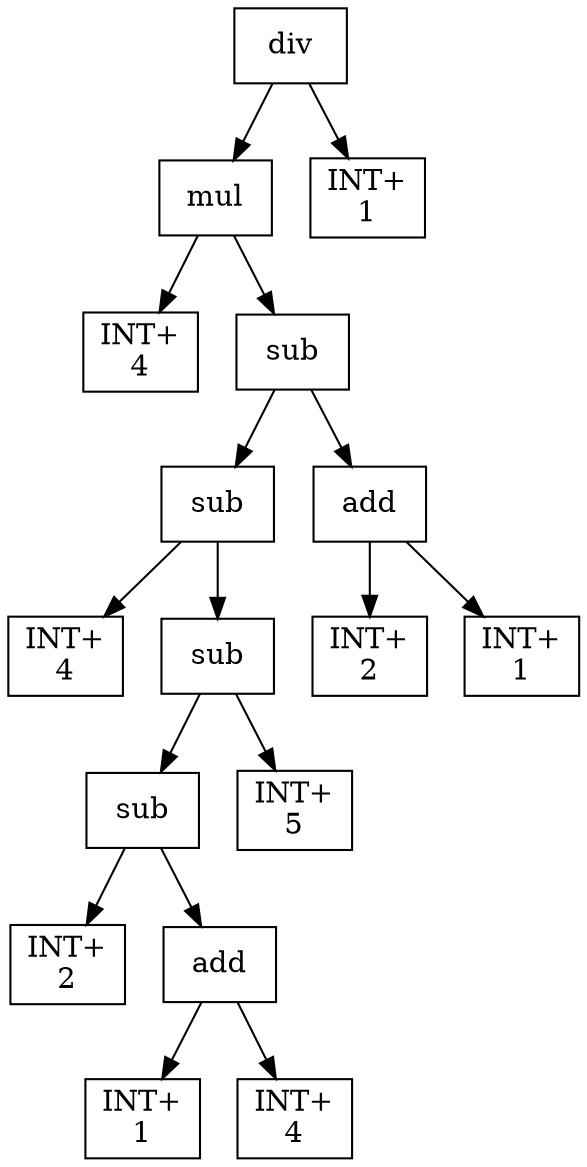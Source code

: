 digraph expr {
  node [shape=box];
  n1 [label="div"];
  n2 [label="mul"];
  n3 [label="INT+\n4"];
  n4 [label="sub"];
  n5 [label="sub"];
  n6 [label="INT+\n4"];
  n7 [label="sub"];
  n8 [label="sub"];
  n9 [label="INT+\n2"];
  n10 [label="add"];
  n11 [label="INT+\n1"];
  n12 [label="INT+\n4"];
  n10 -> n11;
  n10 -> n12;
  n8 -> n9;
  n8 -> n10;
  n13 [label="INT+\n5"];
  n7 -> n8;
  n7 -> n13;
  n5 -> n6;
  n5 -> n7;
  n14 [label="add"];
  n15 [label="INT+\n2"];
  n16 [label="INT+\n1"];
  n14 -> n15;
  n14 -> n16;
  n4 -> n5;
  n4 -> n14;
  n2 -> n3;
  n2 -> n4;
  n17 [label="INT+\n1"];
  n1 -> n2;
  n1 -> n17;
}